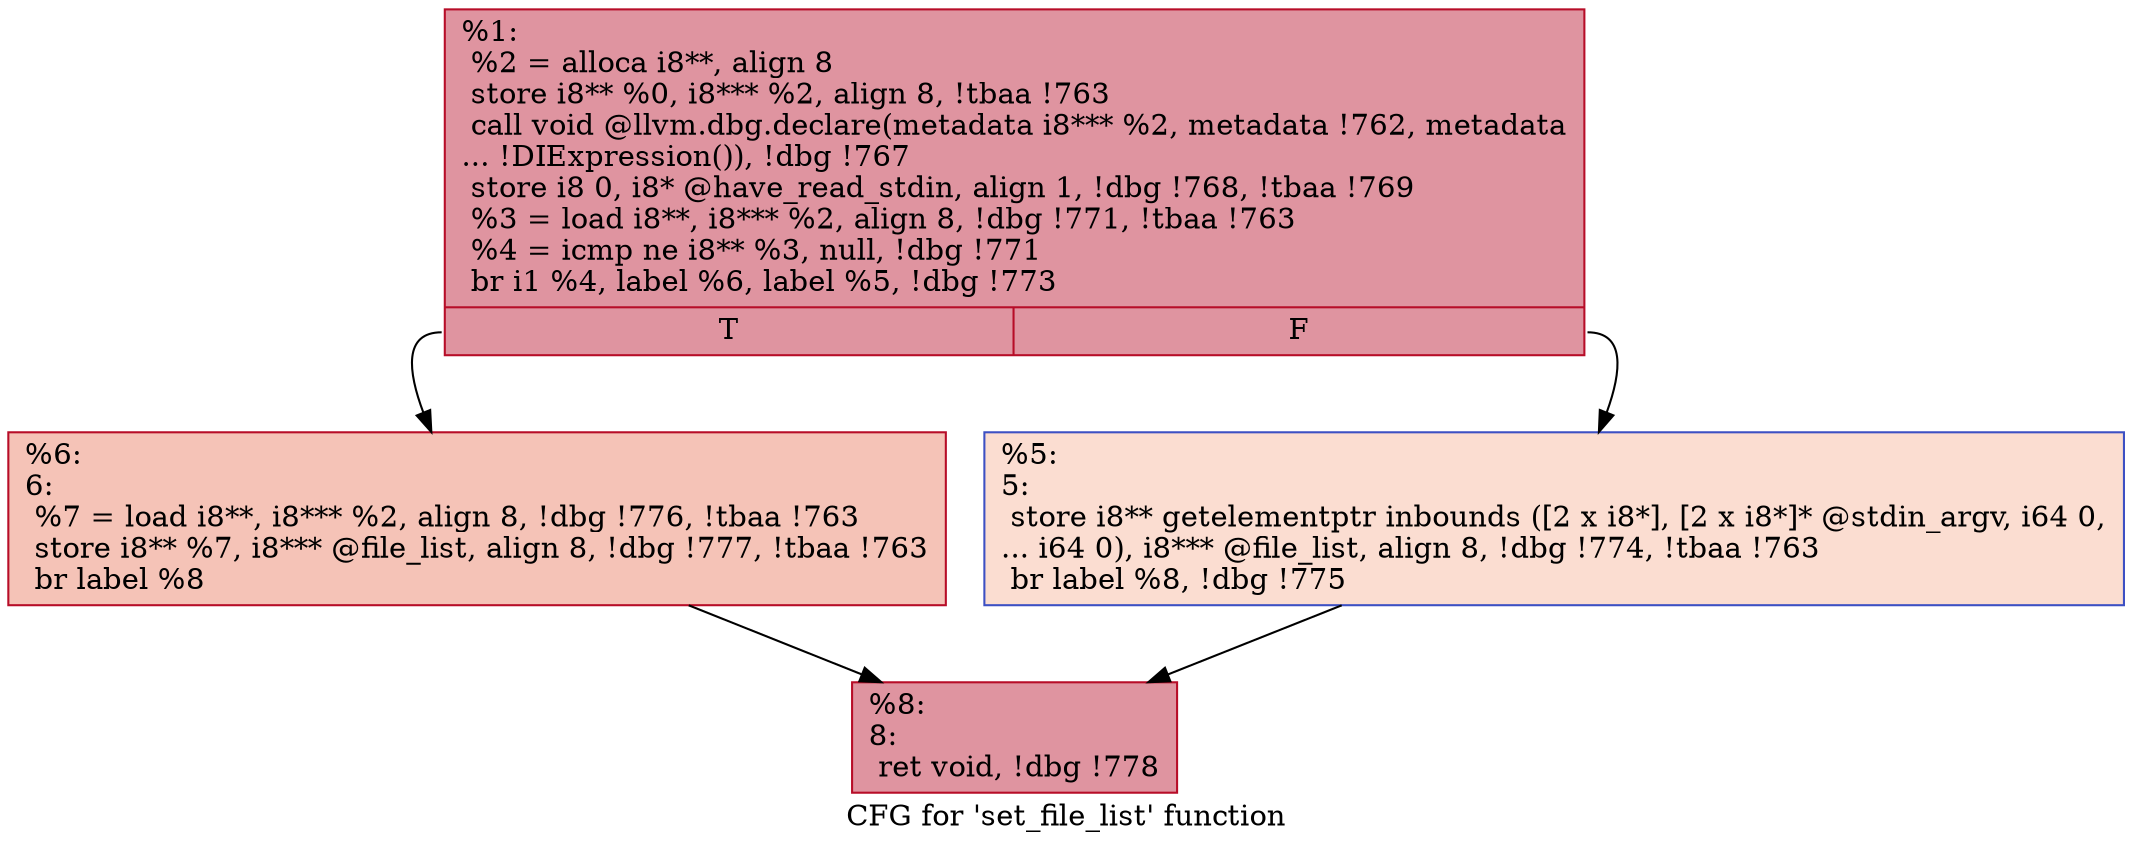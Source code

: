 digraph "CFG for 'set_file_list' function" {
	label="CFG for 'set_file_list' function";

	Node0x11833c0 [shape=record,color="#b70d28ff", style=filled, fillcolor="#b70d2870",label="{%1:\l  %2 = alloca i8**, align 8\l  store i8** %0, i8*** %2, align 8, !tbaa !763\l  call void @llvm.dbg.declare(metadata i8*** %2, metadata !762, metadata\l... !DIExpression()), !dbg !767\l  store i8 0, i8* @have_read_stdin, align 1, !dbg !768, !tbaa !769\l  %3 = load i8**, i8*** %2, align 8, !dbg !771, !tbaa !763\l  %4 = icmp ne i8** %3, null, !dbg !771\l  br i1 %4, label %6, label %5, !dbg !773\l|{<s0>T|<s1>F}}"];
	Node0x11833c0:s0 -> Node0x115d530;
	Node0x11833c0:s1 -> Node0x115d4e0;
	Node0x115d4e0 [shape=record,color="#3d50c3ff", style=filled, fillcolor="#f7b39670",label="{%5:\l5:                                                \l  store i8** getelementptr inbounds ([2 x i8*], [2 x i8*]* @stdin_argv, i64 0,\l... i64 0), i8*** @file_list, align 8, !dbg !774, !tbaa !763\l  br label %8, !dbg !775\l}"];
	Node0x115d4e0 -> Node0x115d580;
	Node0x115d530 [shape=record,color="#b70d28ff", style=filled, fillcolor="#e8765c70",label="{%6:\l6:                                                \l  %7 = load i8**, i8*** %2, align 8, !dbg !776, !tbaa !763\l  store i8** %7, i8*** @file_list, align 8, !dbg !777, !tbaa !763\l  br label %8\l}"];
	Node0x115d530 -> Node0x115d580;
	Node0x115d580 [shape=record,color="#b70d28ff", style=filled, fillcolor="#b70d2870",label="{%8:\l8:                                                \l  ret void, !dbg !778\l}"];
}
